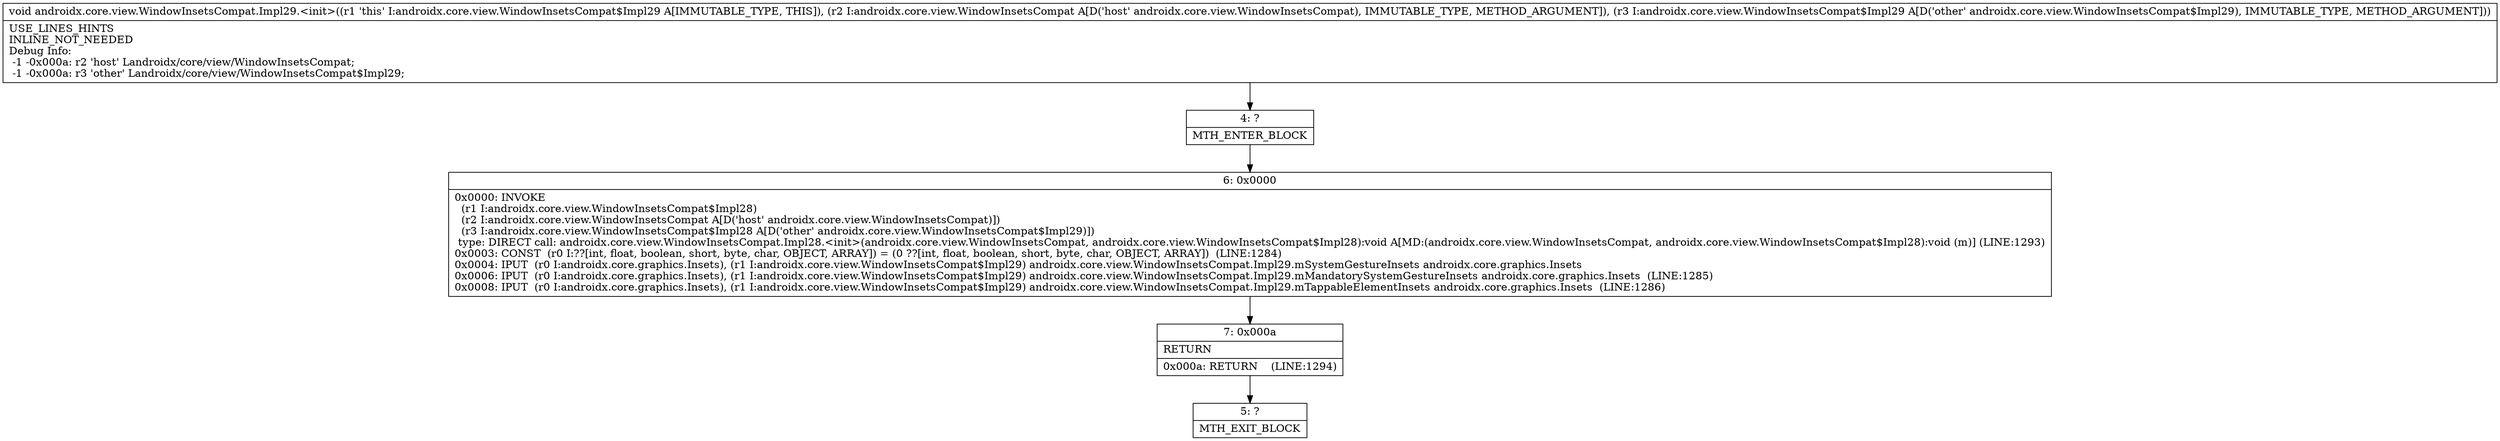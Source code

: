 digraph "CFG forandroidx.core.view.WindowInsetsCompat.Impl29.\<init\>(Landroidx\/core\/view\/WindowInsetsCompat;Landroidx\/core\/view\/WindowInsetsCompat$Impl29;)V" {
Node_4 [shape=record,label="{4\:\ ?|MTH_ENTER_BLOCK\l}"];
Node_6 [shape=record,label="{6\:\ 0x0000|0x0000: INVOKE  \l  (r1 I:androidx.core.view.WindowInsetsCompat$Impl28)\l  (r2 I:androidx.core.view.WindowInsetsCompat A[D('host' androidx.core.view.WindowInsetsCompat)])\l  (r3 I:androidx.core.view.WindowInsetsCompat$Impl28 A[D('other' androidx.core.view.WindowInsetsCompat$Impl29)])\l type: DIRECT call: androidx.core.view.WindowInsetsCompat.Impl28.\<init\>(androidx.core.view.WindowInsetsCompat, androidx.core.view.WindowInsetsCompat$Impl28):void A[MD:(androidx.core.view.WindowInsetsCompat, androidx.core.view.WindowInsetsCompat$Impl28):void (m)] (LINE:1293)\l0x0003: CONST  (r0 I:??[int, float, boolean, short, byte, char, OBJECT, ARRAY]) = (0 ??[int, float, boolean, short, byte, char, OBJECT, ARRAY])  (LINE:1284)\l0x0004: IPUT  (r0 I:androidx.core.graphics.Insets), (r1 I:androidx.core.view.WindowInsetsCompat$Impl29) androidx.core.view.WindowInsetsCompat.Impl29.mSystemGestureInsets androidx.core.graphics.Insets \l0x0006: IPUT  (r0 I:androidx.core.graphics.Insets), (r1 I:androidx.core.view.WindowInsetsCompat$Impl29) androidx.core.view.WindowInsetsCompat.Impl29.mMandatorySystemGestureInsets androidx.core.graphics.Insets  (LINE:1285)\l0x0008: IPUT  (r0 I:androidx.core.graphics.Insets), (r1 I:androidx.core.view.WindowInsetsCompat$Impl29) androidx.core.view.WindowInsetsCompat.Impl29.mTappableElementInsets androidx.core.graphics.Insets  (LINE:1286)\l}"];
Node_7 [shape=record,label="{7\:\ 0x000a|RETURN\l|0x000a: RETURN    (LINE:1294)\l}"];
Node_5 [shape=record,label="{5\:\ ?|MTH_EXIT_BLOCK\l}"];
MethodNode[shape=record,label="{void androidx.core.view.WindowInsetsCompat.Impl29.\<init\>((r1 'this' I:androidx.core.view.WindowInsetsCompat$Impl29 A[IMMUTABLE_TYPE, THIS]), (r2 I:androidx.core.view.WindowInsetsCompat A[D('host' androidx.core.view.WindowInsetsCompat), IMMUTABLE_TYPE, METHOD_ARGUMENT]), (r3 I:androidx.core.view.WindowInsetsCompat$Impl29 A[D('other' androidx.core.view.WindowInsetsCompat$Impl29), IMMUTABLE_TYPE, METHOD_ARGUMENT]))  | USE_LINES_HINTS\lINLINE_NOT_NEEDED\lDebug Info:\l  \-1 \-0x000a: r2 'host' Landroidx\/core\/view\/WindowInsetsCompat;\l  \-1 \-0x000a: r3 'other' Landroidx\/core\/view\/WindowInsetsCompat$Impl29;\l}"];
MethodNode -> Node_4;Node_4 -> Node_6;
Node_6 -> Node_7;
Node_7 -> Node_5;
}

